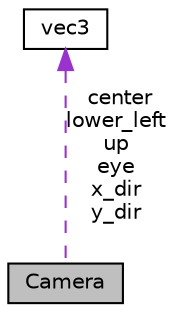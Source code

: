 digraph "Camera"
{
  edge [fontname="Helvetica",fontsize="10",labelfontname="Helvetica",labelfontsize="10"];
  node [fontname="Helvetica",fontsize="10",shape=record];
  Node1 [label="Camera",height=0.2,width=0.4,color="black", fillcolor="grey75", style="filled", fontcolor="black"];
  Node2 -> Node1 [dir="back",color="darkorchid3",fontsize="10",style="dashed",label=" center\nlower_left\nup\neye\nx_dir\ny_dir" ,fontname="Helvetica"];
  Node2 [label="vec3",height=0.2,width=0.4,color="black", fillcolor="white", style="filled",URL="$classvec3.html"];
}
